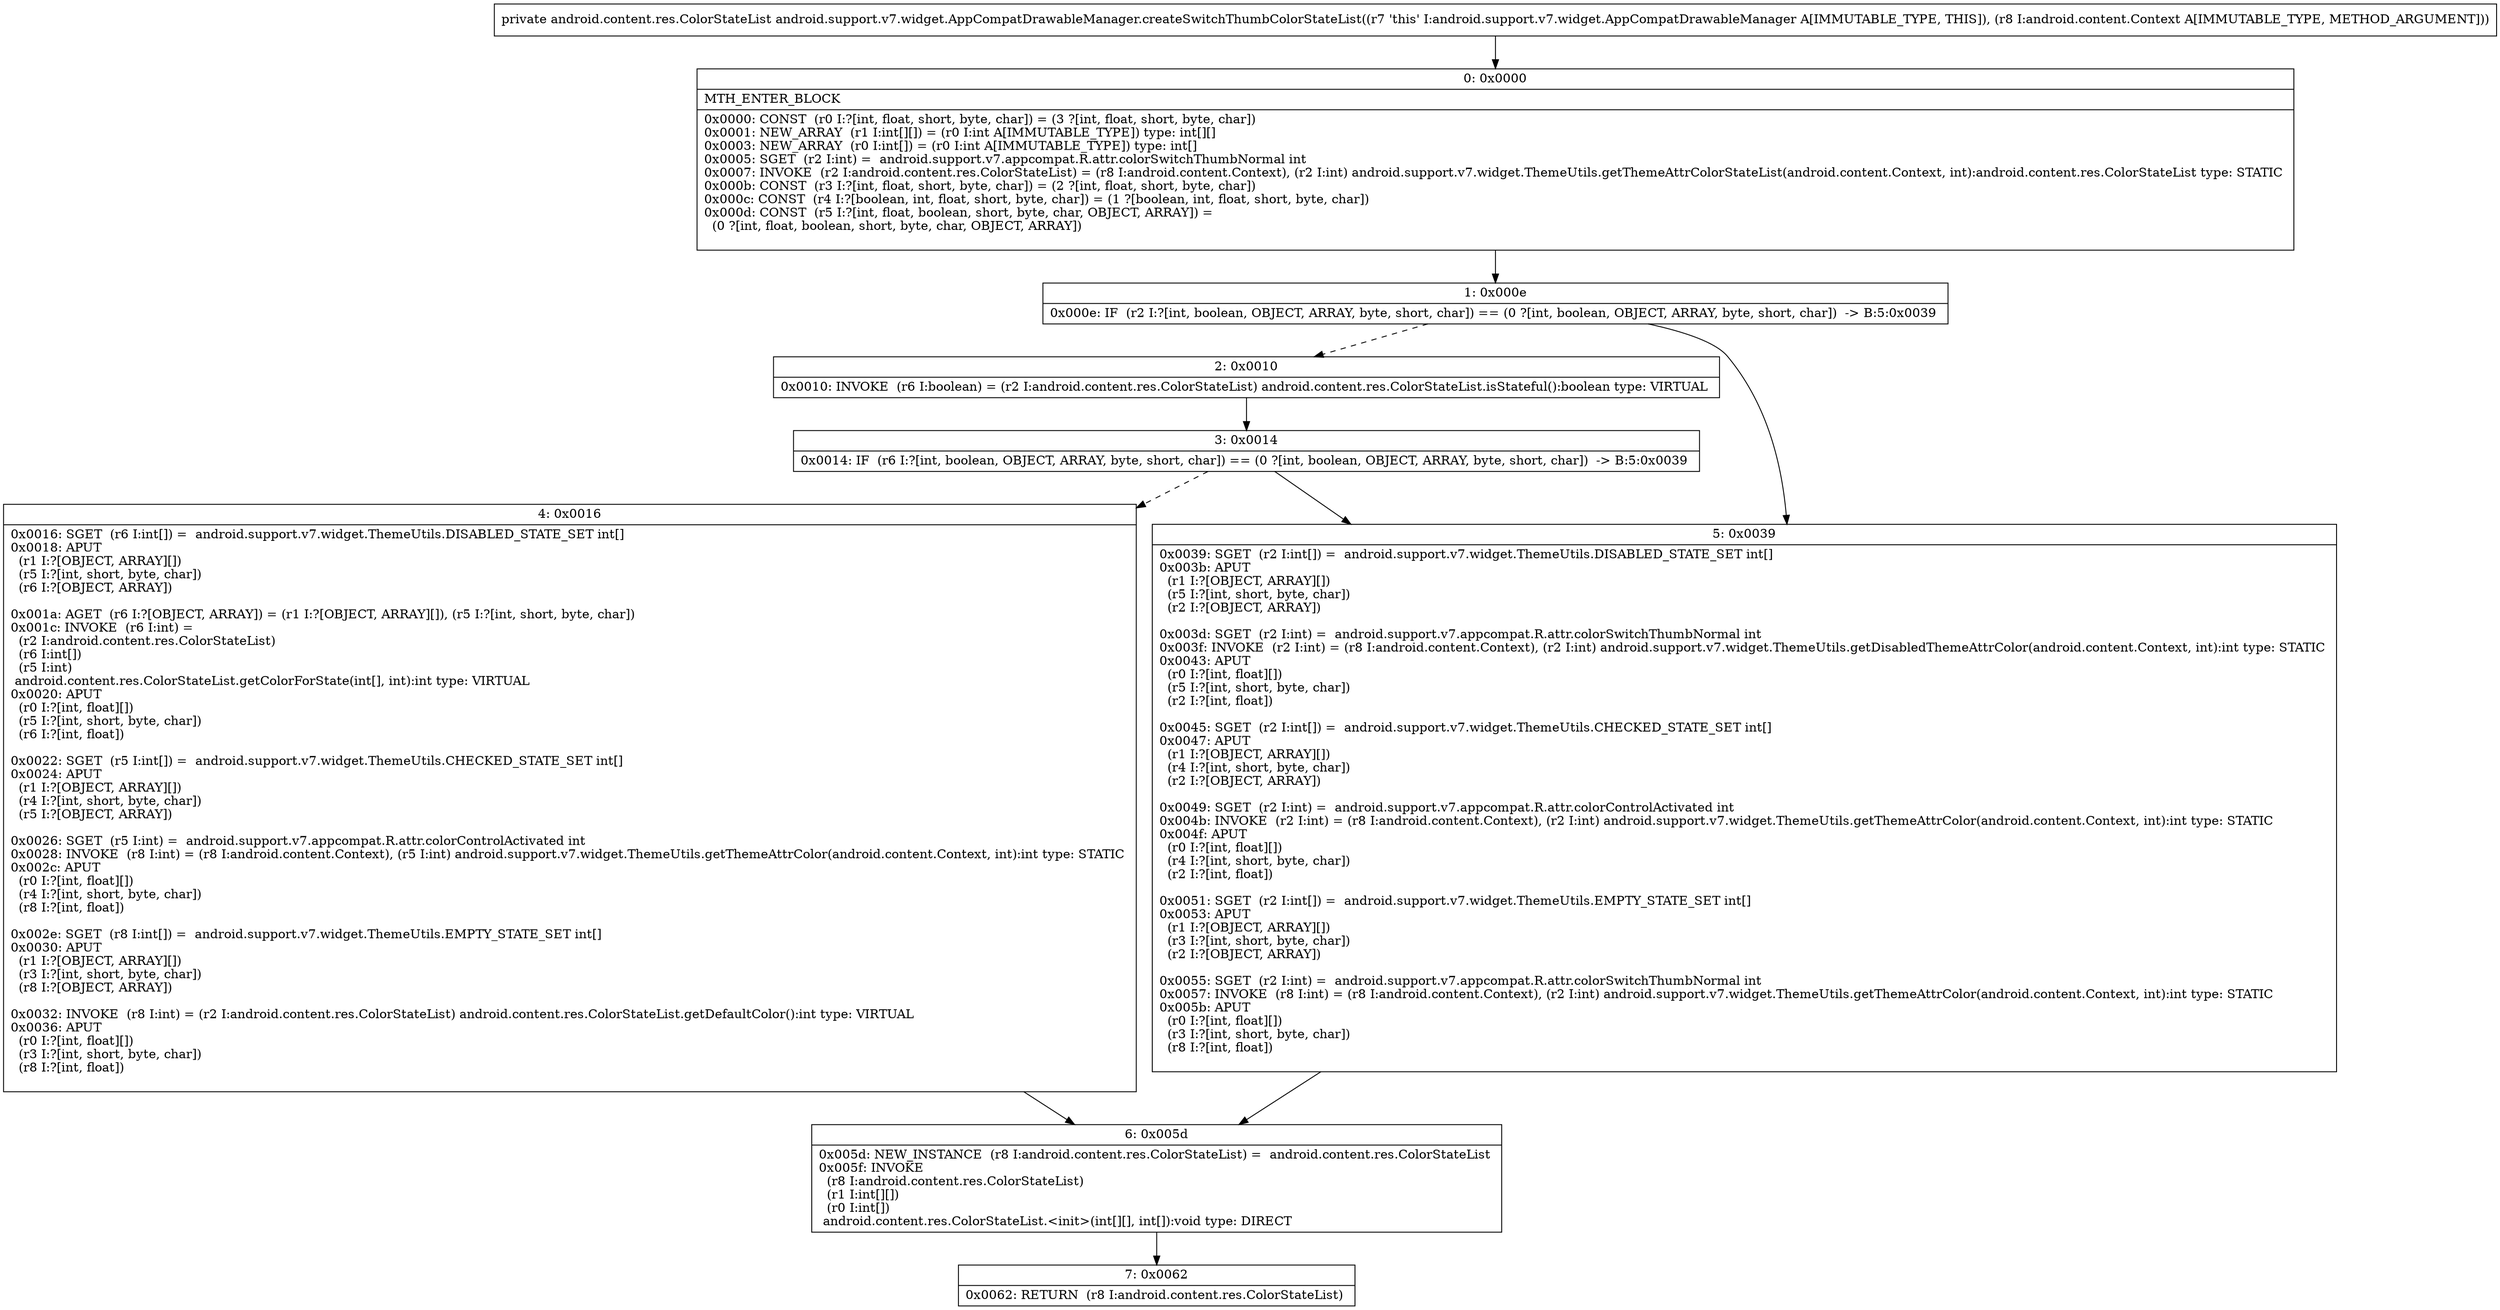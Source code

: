 digraph "CFG forandroid.support.v7.widget.AppCompatDrawableManager.createSwitchThumbColorStateList(Landroid\/content\/Context;)Landroid\/content\/res\/ColorStateList;" {
Node_0 [shape=record,label="{0\:\ 0x0000|MTH_ENTER_BLOCK\l|0x0000: CONST  (r0 I:?[int, float, short, byte, char]) = (3 ?[int, float, short, byte, char]) \l0x0001: NEW_ARRAY  (r1 I:int[][]) = (r0 I:int A[IMMUTABLE_TYPE]) type: int[][] \l0x0003: NEW_ARRAY  (r0 I:int[]) = (r0 I:int A[IMMUTABLE_TYPE]) type: int[] \l0x0005: SGET  (r2 I:int) =  android.support.v7.appcompat.R.attr.colorSwitchThumbNormal int \l0x0007: INVOKE  (r2 I:android.content.res.ColorStateList) = (r8 I:android.content.Context), (r2 I:int) android.support.v7.widget.ThemeUtils.getThemeAttrColorStateList(android.content.Context, int):android.content.res.ColorStateList type: STATIC \l0x000b: CONST  (r3 I:?[int, float, short, byte, char]) = (2 ?[int, float, short, byte, char]) \l0x000c: CONST  (r4 I:?[boolean, int, float, short, byte, char]) = (1 ?[boolean, int, float, short, byte, char]) \l0x000d: CONST  (r5 I:?[int, float, boolean, short, byte, char, OBJECT, ARRAY]) = \l  (0 ?[int, float, boolean, short, byte, char, OBJECT, ARRAY])\l \l}"];
Node_1 [shape=record,label="{1\:\ 0x000e|0x000e: IF  (r2 I:?[int, boolean, OBJECT, ARRAY, byte, short, char]) == (0 ?[int, boolean, OBJECT, ARRAY, byte, short, char])  \-\> B:5:0x0039 \l}"];
Node_2 [shape=record,label="{2\:\ 0x0010|0x0010: INVOKE  (r6 I:boolean) = (r2 I:android.content.res.ColorStateList) android.content.res.ColorStateList.isStateful():boolean type: VIRTUAL \l}"];
Node_3 [shape=record,label="{3\:\ 0x0014|0x0014: IF  (r6 I:?[int, boolean, OBJECT, ARRAY, byte, short, char]) == (0 ?[int, boolean, OBJECT, ARRAY, byte, short, char])  \-\> B:5:0x0039 \l}"];
Node_4 [shape=record,label="{4\:\ 0x0016|0x0016: SGET  (r6 I:int[]) =  android.support.v7.widget.ThemeUtils.DISABLED_STATE_SET int[] \l0x0018: APUT  \l  (r1 I:?[OBJECT, ARRAY][])\l  (r5 I:?[int, short, byte, char])\l  (r6 I:?[OBJECT, ARRAY])\l \l0x001a: AGET  (r6 I:?[OBJECT, ARRAY]) = (r1 I:?[OBJECT, ARRAY][]), (r5 I:?[int, short, byte, char]) \l0x001c: INVOKE  (r6 I:int) = \l  (r2 I:android.content.res.ColorStateList)\l  (r6 I:int[])\l  (r5 I:int)\l android.content.res.ColorStateList.getColorForState(int[], int):int type: VIRTUAL \l0x0020: APUT  \l  (r0 I:?[int, float][])\l  (r5 I:?[int, short, byte, char])\l  (r6 I:?[int, float])\l \l0x0022: SGET  (r5 I:int[]) =  android.support.v7.widget.ThemeUtils.CHECKED_STATE_SET int[] \l0x0024: APUT  \l  (r1 I:?[OBJECT, ARRAY][])\l  (r4 I:?[int, short, byte, char])\l  (r5 I:?[OBJECT, ARRAY])\l \l0x0026: SGET  (r5 I:int) =  android.support.v7.appcompat.R.attr.colorControlActivated int \l0x0028: INVOKE  (r8 I:int) = (r8 I:android.content.Context), (r5 I:int) android.support.v7.widget.ThemeUtils.getThemeAttrColor(android.content.Context, int):int type: STATIC \l0x002c: APUT  \l  (r0 I:?[int, float][])\l  (r4 I:?[int, short, byte, char])\l  (r8 I:?[int, float])\l \l0x002e: SGET  (r8 I:int[]) =  android.support.v7.widget.ThemeUtils.EMPTY_STATE_SET int[] \l0x0030: APUT  \l  (r1 I:?[OBJECT, ARRAY][])\l  (r3 I:?[int, short, byte, char])\l  (r8 I:?[OBJECT, ARRAY])\l \l0x0032: INVOKE  (r8 I:int) = (r2 I:android.content.res.ColorStateList) android.content.res.ColorStateList.getDefaultColor():int type: VIRTUAL \l0x0036: APUT  \l  (r0 I:?[int, float][])\l  (r3 I:?[int, short, byte, char])\l  (r8 I:?[int, float])\l \l}"];
Node_5 [shape=record,label="{5\:\ 0x0039|0x0039: SGET  (r2 I:int[]) =  android.support.v7.widget.ThemeUtils.DISABLED_STATE_SET int[] \l0x003b: APUT  \l  (r1 I:?[OBJECT, ARRAY][])\l  (r5 I:?[int, short, byte, char])\l  (r2 I:?[OBJECT, ARRAY])\l \l0x003d: SGET  (r2 I:int) =  android.support.v7.appcompat.R.attr.colorSwitchThumbNormal int \l0x003f: INVOKE  (r2 I:int) = (r8 I:android.content.Context), (r2 I:int) android.support.v7.widget.ThemeUtils.getDisabledThemeAttrColor(android.content.Context, int):int type: STATIC \l0x0043: APUT  \l  (r0 I:?[int, float][])\l  (r5 I:?[int, short, byte, char])\l  (r2 I:?[int, float])\l \l0x0045: SGET  (r2 I:int[]) =  android.support.v7.widget.ThemeUtils.CHECKED_STATE_SET int[] \l0x0047: APUT  \l  (r1 I:?[OBJECT, ARRAY][])\l  (r4 I:?[int, short, byte, char])\l  (r2 I:?[OBJECT, ARRAY])\l \l0x0049: SGET  (r2 I:int) =  android.support.v7.appcompat.R.attr.colorControlActivated int \l0x004b: INVOKE  (r2 I:int) = (r8 I:android.content.Context), (r2 I:int) android.support.v7.widget.ThemeUtils.getThemeAttrColor(android.content.Context, int):int type: STATIC \l0x004f: APUT  \l  (r0 I:?[int, float][])\l  (r4 I:?[int, short, byte, char])\l  (r2 I:?[int, float])\l \l0x0051: SGET  (r2 I:int[]) =  android.support.v7.widget.ThemeUtils.EMPTY_STATE_SET int[] \l0x0053: APUT  \l  (r1 I:?[OBJECT, ARRAY][])\l  (r3 I:?[int, short, byte, char])\l  (r2 I:?[OBJECT, ARRAY])\l \l0x0055: SGET  (r2 I:int) =  android.support.v7.appcompat.R.attr.colorSwitchThumbNormal int \l0x0057: INVOKE  (r8 I:int) = (r8 I:android.content.Context), (r2 I:int) android.support.v7.widget.ThemeUtils.getThemeAttrColor(android.content.Context, int):int type: STATIC \l0x005b: APUT  \l  (r0 I:?[int, float][])\l  (r3 I:?[int, short, byte, char])\l  (r8 I:?[int, float])\l \l}"];
Node_6 [shape=record,label="{6\:\ 0x005d|0x005d: NEW_INSTANCE  (r8 I:android.content.res.ColorStateList) =  android.content.res.ColorStateList \l0x005f: INVOKE  \l  (r8 I:android.content.res.ColorStateList)\l  (r1 I:int[][])\l  (r0 I:int[])\l android.content.res.ColorStateList.\<init\>(int[][], int[]):void type: DIRECT \l}"];
Node_7 [shape=record,label="{7\:\ 0x0062|0x0062: RETURN  (r8 I:android.content.res.ColorStateList) \l}"];
MethodNode[shape=record,label="{private android.content.res.ColorStateList android.support.v7.widget.AppCompatDrawableManager.createSwitchThumbColorStateList((r7 'this' I:android.support.v7.widget.AppCompatDrawableManager A[IMMUTABLE_TYPE, THIS]), (r8 I:android.content.Context A[IMMUTABLE_TYPE, METHOD_ARGUMENT])) }"];
MethodNode -> Node_0;
Node_0 -> Node_1;
Node_1 -> Node_2[style=dashed];
Node_1 -> Node_5;
Node_2 -> Node_3;
Node_3 -> Node_4[style=dashed];
Node_3 -> Node_5;
Node_4 -> Node_6;
Node_5 -> Node_6;
Node_6 -> Node_7;
}

